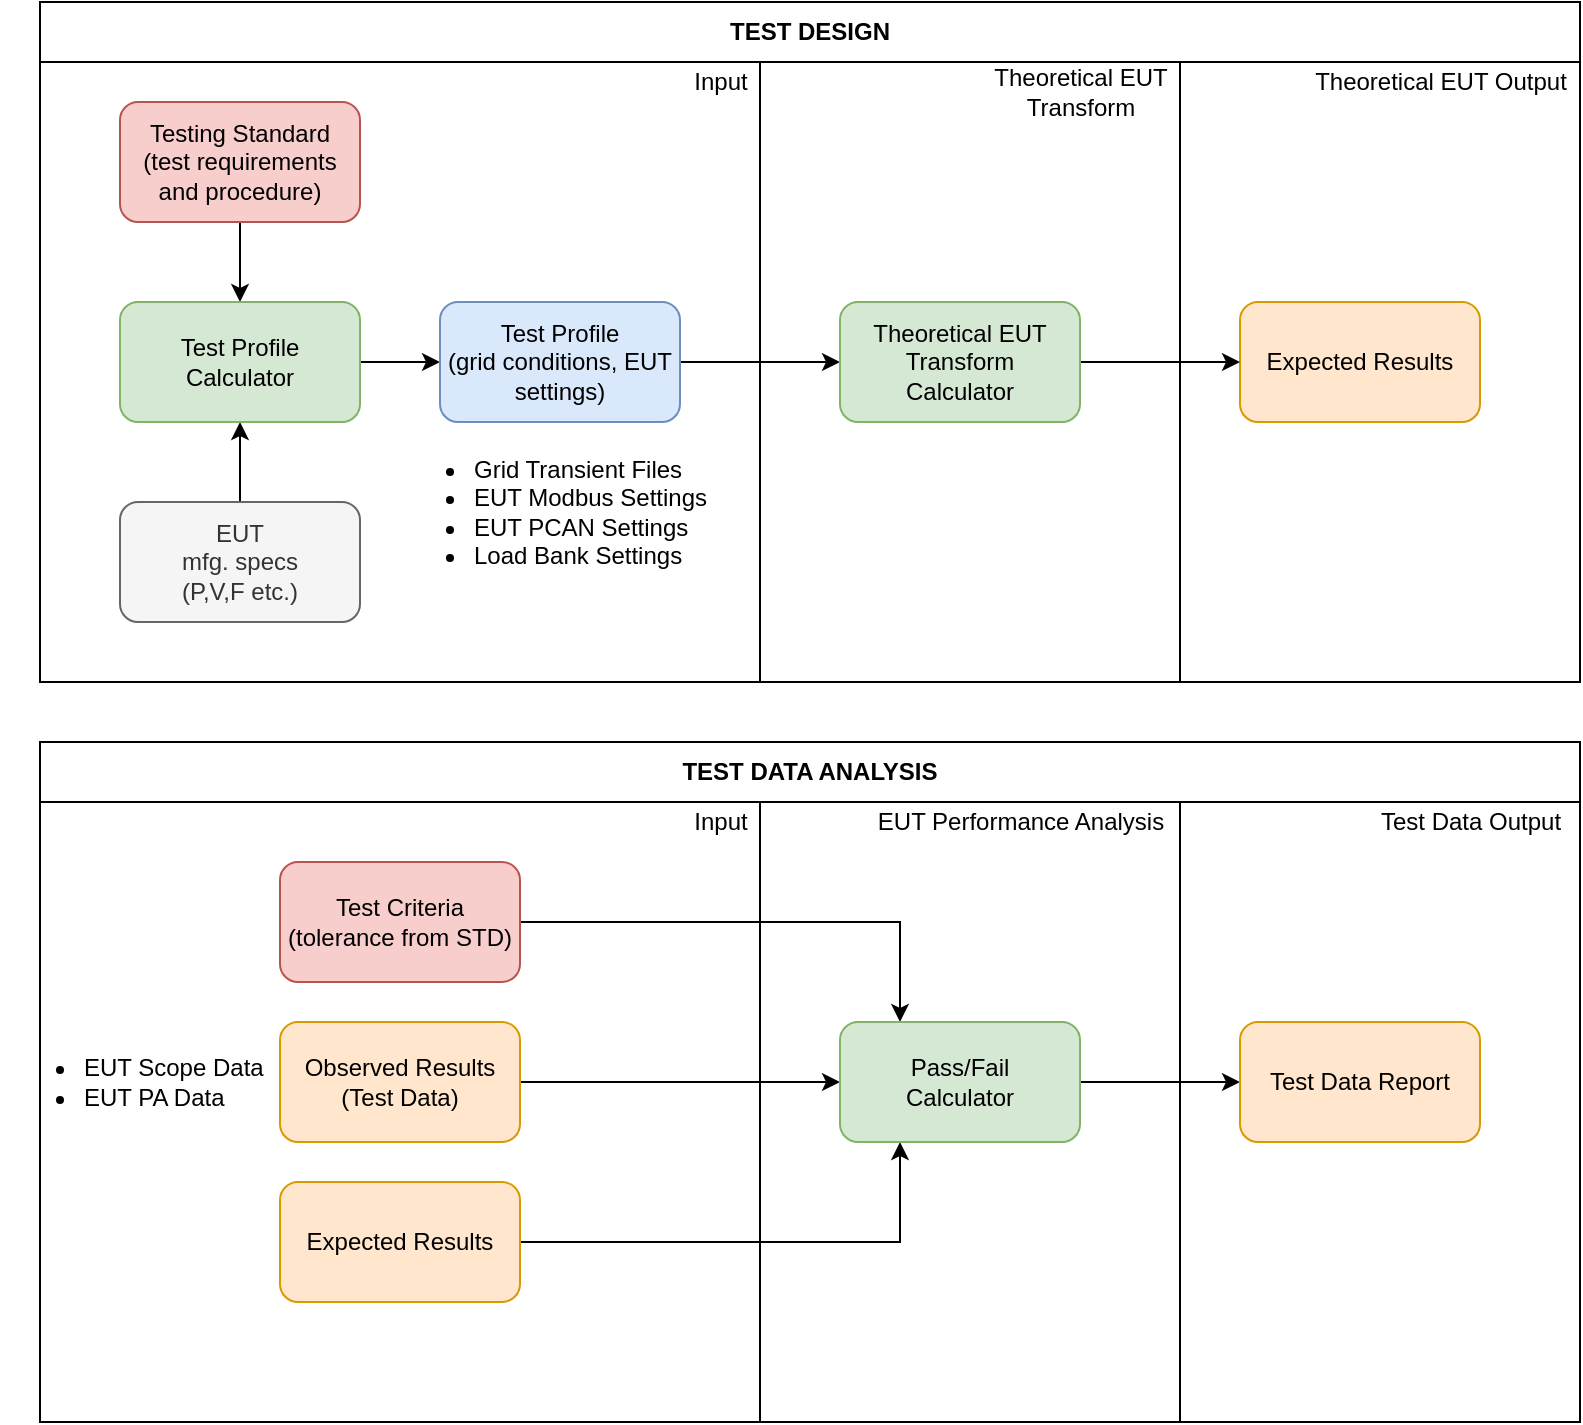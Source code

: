 <mxfile version="16.5.3" type="device"><diagram id="EMngx_Ghf_iPaXD99zx8" name="Page-1"><mxGraphModel dx="1422" dy="762" grid="1" gridSize="10" guides="1" tooltips="1" connect="1" arrows="1" fold="1" page="1" pageScale="1" pageWidth="850" pageHeight="1100" math="0" shadow="0"><root><mxCell id="0"/><mxCell id="1" parent="0"/><mxCell id="m54g8jH9uhvRXbB9YXvw-31" value="" style="rounded=0;whiteSpace=wrap;html=1;fillColor=none;" vertex="1" parent="1"><mxGeometry x="40" y="450" width="360" height="310" as="geometry"/></mxCell><mxCell id="m54g8jH9uhvRXbB9YXvw-32" value="" style="rounded=0;whiteSpace=wrap;html=1;fillColor=none;" vertex="1" parent="1"><mxGeometry x="400" y="450" width="210" height="310" as="geometry"/></mxCell><mxCell id="m54g8jH9uhvRXbB9YXvw-33" value="" style="rounded=0;whiteSpace=wrap;html=1;fillColor=none;" vertex="1" parent="1"><mxGeometry x="610" y="450" width="200" height="310" as="geometry"/></mxCell><mxCell id="m54g8jH9uhvRXbB9YXvw-34" value="&lt;b&gt;TEST DATA ANALYSIS&lt;/b&gt;" style="rounded=0;whiteSpace=wrap;html=1;fillColor=none;" vertex="1" parent="1"><mxGeometry x="40" y="420" width="770" height="30" as="geometry"/></mxCell><mxCell id="m54g8jH9uhvRXbB9YXvw-14" value="" style="rounded=0;whiteSpace=wrap;html=1;fillColor=none;" vertex="1" parent="1"><mxGeometry x="40" y="80" width="360" height="310" as="geometry"/></mxCell><mxCell id="m54g8jH9uhvRXbB9YXvw-16" value="" style="rounded=0;whiteSpace=wrap;html=1;fillColor=none;" vertex="1" parent="1"><mxGeometry x="400" y="80" width="210" height="310" as="geometry"/></mxCell><mxCell id="m54g8jH9uhvRXbB9YXvw-18" value="" style="rounded=0;whiteSpace=wrap;html=1;fillColor=none;" vertex="1" parent="1"><mxGeometry x="610" y="80" width="200" height="310" as="geometry"/></mxCell><mxCell id="m54g8jH9uhvRXbB9YXvw-27" style="edgeStyle=orthogonalEdgeStyle;rounded=0;orthogonalLoop=1;jettySize=auto;html=1;exitX=1;exitY=0.5;exitDx=0;exitDy=0;entryX=0.25;entryY=0;entryDx=0;entryDy=0;" edge="1" parent="1" source="m54g8jH9uhvRXbB9YXvw-40" target="m54g8jH9uhvRXbB9YXvw-24"><mxGeometry relative="1" as="geometry"><mxPoint x="240" y="590" as="targetPoint"/><mxPoint x="280" y="510" as="sourcePoint"/></mxGeometry></mxCell><mxCell id="m54g8jH9uhvRXbB9YXvw-2" value="Expected Results" style="rounded=1;whiteSpace=wrap;html=1;fillColor=#ffe6cc;strokeColor=#d79b00;" vertex="1" parent="1"><mxGeometry x="640" y="200" width="120" height="60" as="geometry"/></mxCell><mxCell id="m54g8jH9uhvRXbB9YXvw-7" style="edgeStyle=orthogonalEdgeStyle;rounded=0;orthogonalLoop=1;jettySize=auto;html=1;entryX=0.5;entryY=1;entryDx=0;entryDy=0;" edge="1" parent="1" source="m54g8jH9uhvRXbB9YXvw-3" target="m54g8jH9uhvRXbB9YXvw-5"><mxGeometry relative="1" as="geometry"/></mxCell><mxCell id="m54g8jH9uhvRXbB9YXvw-3" value="EUT&lt;br&gt;mfg. specs&lt;br&gt;(P,V,F etc.)" style="rounded=1;whiteSpace=wrap;html=1;fillColor=#f5f5f5;fontColor=#333333;strokeColor=#666666;" vertex="1" parent="1"><mxGeometry x="80" y="300" width="120" height="60" as="geometry"/></mxCell><mxCell id="m54g8jH9uhvRXbB9YXvw-6" style="edgeStyle=orthogonalEdgeStyle;rounded=0;orthogonalLoop=1;jettySize=auto;html=1;entryX=0.5;entryY=0;entryDx=0;entryDy=0;" edge="1" parent="1" source="m54g8jH9uhvRXbB9YXvw-4" target="m54g8jH9uhvRXbB9YXvw-5"><mxGeometry relative="1" as="geometry"/></mxCell><mxCell id="m54g8jH9uhvRXbB9YXvw-4" value="Testing Standard&lt;br&gt;(test requirements&lt;br&gt;and procedure)" style="rounded=1;whiteSpace=wrap;html=1;fillColor=#f8cecc;strokeColor=#b85450;" vertex="1" parent="1"><mxGeometry x="80" y="100" width="120" height="60" as="geometry"/></mxCell><mxCell id="m54g8jH9uhvRXbB9YXvw-10" style="edgeStyle=orthogonalEdgeStyle;rounded=0;orthogonalLoop=1;jettySize=auto;html=1;entryX=0;entryY=0.5;entryDx=0;entryDy=0;" edge="1" parent="1" source="m54g8jH9uhvRXbB9YXvw-5" target="m54g8jH9uhvRXbB9YXvw-9"><mxGeometry relative="1" as="geometry"/></mxCell><mxCell id="m54g8jH9uhvRXbB9YXvw-5" value="Test Profile &lt;br&gt;Calculator" style="rounded=1;whiteSpace=wrap;html=1;fillColor=#d5e8d4;strokeColor=#82b366;" vertex="1" parent="1"><mxGeometry x="80" y="200" width="120" height="60" as="geometry"/></mxCell><mxCell id="m54g8jH9uhvRXbB9YXvw-12" value="" style="edgeStyle=orthogonalEdgeStyle;rounded=0;orthogonalLoop=1;jettySize=auto;html=1;" edge="1" parent="1" source="m54g8jH9uhvRXbB9YXvw-9" target="m54g8jH9uhvRXbB9YXvw-11"><mxGeometry relative="1" as="geometry"/></mxCell><mxCell id="m54g8jH9uhvRXbB9YXvw-9" value="Test Profile&lt;br&gt;(grid conditions, EUT settings)" style="rounded=1;whiteSpace=wrap;html=1;fillColor=#dae8fc;strokeColor=#6c8ebf;" vertex="1" parent="1"><mxGeometry x="240" y="200" width="120" height="60" as="geometry"/></mxCell><mxCell id="m54g8jH9uhvRXbB9YXvw-13" style="edgeStyle=orthogonalEdgeStyle;rounded=0;orthogonalLoop=1;jettySize=auto;html=1;entryX=0;entryY=0.5;entryDx=0;entryDy=0;" edge="1" parent="1" source="m54g8jH9uhvRXbB9YXvw-11" target="m54g8jH9uhvRXbB9YXvw-2"><mxGeometry relative="1" as="geometry"/></mxCell><mxCell id="m54g8jH9uhvRXbB9YXvw-11" value="Theoretical EUT Transform&lt;br&gt;Calculator" style="rounded=1;whiteSpace=wrap;html=1;fillColor=#d5e8d4;strokeColor=#82b366;" vertex="1" parent="1"><mxGeometry x="440" y="200" width="120" height="60" as="geometry"/></mxCell><mxCell id="m54g8jH9uhvRXbB9YXvw-15" value="Input" style="text;html=1;align=center;verticalAlign=middle;resizable=0;points=[];autosize=1;strokeColor=none;fillColor=none;" vertex="1" parent="1"><mxGeometry x="360" y="80" width="40" height="20" as="geometry"/></mxCell><mxCell id="m54g8jH9uhvRXbB9YXvw-17" value="Theoretical&amp;nbsp;EUT&lt;br&gt;Transform" style="text;html=1;align=center;verticalAlign=middle;resizable=0;points=[];autosize=1;strokeColor=none;fillColor=none;" vertex="1" parent="1"><mxGeometry x="510" y="80" width="100" height="30" as="geometry"/></mxCell><mxCell id="m54g8jH9uhvRXbB9YXvw-19" value="Theoretical EUT Output" style="text;html=1;align=center;verticalAlign=middle;resizable=0;points=[];autosize=1;strokeColor=none;fillColor=none;" vertex="1" parent="1"><mxGeometry x="670" y="80" width="140" height="20" as="geometry"/></mxCell><mxCell id="m54g8jH9uhvRXbB9YXvw-20" value="&lt;ul&gt;&lt;li&gt;Grid Transient Files&lt;/li&gt;&lt;li&gt;EUT Modbus Settings&lt;/li&gt;&lt;li&gt;EUT PCAN Settings&lt;/li&gt;&lt;li&gt;Load Bank Settings&lt;/li&gt;&lt;/ul&gt;" style="text;html=1;align=left;verticalAlign=middle;resizable=0;points=[];autosize=1;strokeColor=none;fillColor=none;" vertex="1" parent="1"><mxGeometry x="215" y="260" width="170" height="90" as="geometry"/></mxCell><mxCell id="m54g8jH9uhvRXbB9YXvw-21" value="&lt;ul&gt;&lt;li&gt;EUT Scope Data&lt;/li&gt;&lt;li&gt;EUT PA Data&lt;/li&gt;&lt;/ul&gt;" style="text;html=1;align=left;verticalAlign=middle;resizable=0;points=[];autosize=1;strokeColor=none;fillColor=none;" vertex="1" parent="1"><mxGeometry x="20" y="560" width="150" height="60" as="geometry"/></mxCell><mxCell id="m54g8jH9uhvRXbB9YXvw-25" value="" style="edgeStyle=orthogonalEdgeStyle;rounded=0;orthogonalLoop=1;jettySize=auto;html=1;" edge="1" parent="1" source="m54g8jH9uhvRXbB9YXvw-22" target="m54g8jH9uhvRXbB9YXvw-24"><mxGeometry relative="1" as="geometry"/></mxCell><mxCell id="m54g8jH9uhvRXbB9YXvw-22" value="Observed Results (Test Data)" style="rounded=1;whiteSpace=wrap;html=1;fillColor=#ffe6cc;strokeColor=#d79b00;" vertex="1" parent="1"><mxGeometry x="160" y="560" width="120" height="60" as="geometry"/></mxCell><mxCell id="m54g8jH9uhvRXbB9YXvw-26" style="edgeStyle=orthogonalEdgeStyle;rounded=0;orthogonalLoop=1;jettySize=auto;html=1;exitX=1;exitY=0.5;exitDx=0;exitDy=0;entryX=0.25;entryY=1;entryDx=0;entryDy=0;" edge="1" parent="1" source="m54g8jH9uhvRXbB9YXvw-41" target="m54g8jH9uhvRXbB9YXvw-24"><mxGeometry relative="1" as="geometry"><mxPoint x="240" y="590" as="targetPoint"/><mxPoint x="280" y="670" as="sourcePoint"/></mxGeometry></mxCell><mxCell id="m54g8jH9uhvRXbB9YXvw-38" style="edgeStyle=orthogonalEdgeStyle;rounded=0;orthogonalLoop=1;jettySize=auto;html=1;" edge="1" parent="1" source="m54g8jH9uhvRXbB9YXvw-24" target="m54g8jH9uhvRXbB9YXvw-37"><mxGeometry relative="1" as="geometry"/></mxCell><mxCell id="m54g8jH9uhvRXbB9YXvw-24" value="Pass/Fail&lt;br&gt;Calculator" style="rounded=1;whiteSpace=wrap;html=1;fillColor=#d5e8d4;strokeColor=#82b366;" vertex="1" parent="1"><mxGeometry x="440" y="560" width="120" height="60" as="geometry"/></mxCell><mxCell id="m54g8jH9uhvRXbB9YXvw-30" value="&lt;b&gt;TEST DESIGN&lt;/b&gt;" style="rounded=0;whiteSpace=wrap;html=1;fillColor=none;" vertex="1" parent="1"><mxGeometry x="40" y="50" width="770" height="30" as="geometry"/></mxCell><mxCell id="m54g8jH9uhvRXbB9YXvw-37" value="Test Data Report" style="rounded=1;whiteSpace=wrap;html=1;fillColor=#ffe6cc;strokeColor=#d79b00;" vertex="1" parent="1"><mxGeometry x="640" y="560" width="120" height="60" as="geometry"/></mxCell><mxCell id="m54g8jH9uhvRXbB9YXvw-40" value="Test Criteria&lt;br&gt;(tolerance from STD)" style="rounded=1;whiteSpace=wrap;html=1;fillColor=#f8cecc;strokeColor=#b85450;" vertex="1" parent="1"><mxGeometry x="160" y="480" width="120" height="60" as="geometry"/></mxCell><mxCell id="m54g8jH9uhvRXbB9YXvw-41" value="Expected Results" style="rounded=1;whiteSpace=wrap;html=1;fillColor=#ffe6cc;strokeColor=#d79b00;" vertex="1" parent="1"><mxGeometry x="160" y="640" width="120" height="60" as="geometry"/></mxCell><mxCell id="m54g8jH9uhvRXbB9YXvw-42" value="Input" style="text;html=1;align=center;verticalAlign=middle;resizable=0;points=[];autosize=1;strokeColor=none;fillColor=none;" vertex="1" parent="1"><mxGeometry x="360" y="450" width="40" height="20" as="geometry"/></mxCell><mxCell id="m54g8jH9uhvRXbB9YXvw-43" value="EUT Performance Analysis" style="text;html=1;align=center;verticalAlign=middle;resizable=0;points=[];autosize=1;strokeColor=none;fillColor=none;" vertex="1" parent="1"><mxGeometry x="450" y="450" width="160" height="20" as="geometry"/></mxCell><mxCell id="m54g8jH9uhvRXbB9YXvw-44" value="Test Data Output" style="text;html=1;align=center;verticalAlign=middle;resizable=0;points=[];autosize=1;strokeColor=none;fillColor=none;" vertex="1" parent="1"><mxGeometry x="700" y="450" width="110" height="20" as="geometry"/></mxCell></root></mxGraphModel></diagram></mxfile>